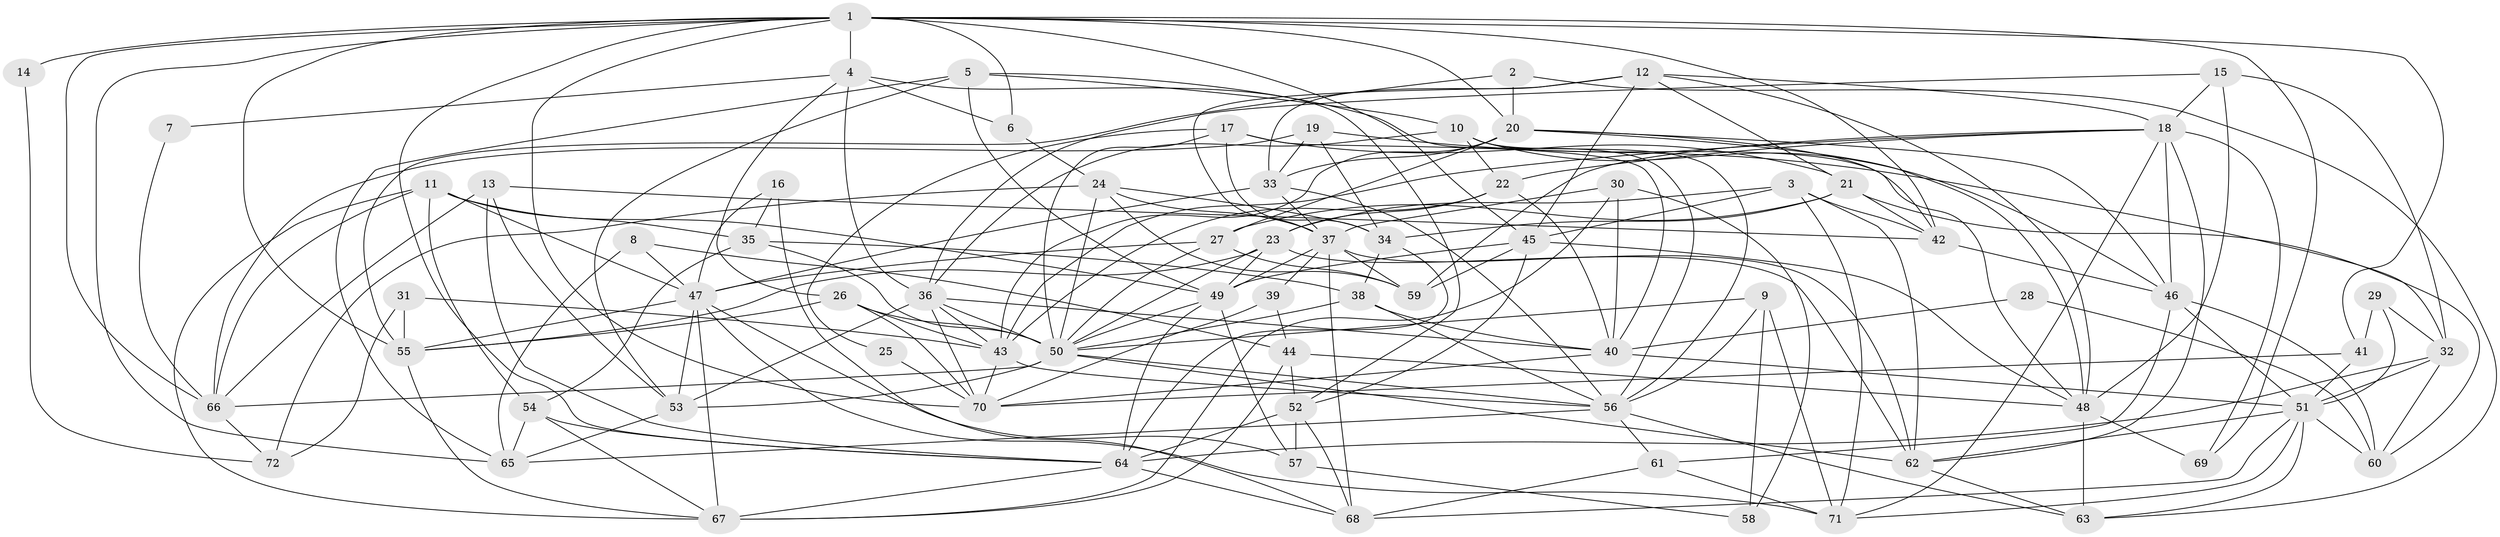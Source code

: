 // original degree distribution, {2: 0.1597222222222222, 3: 0.2708333333333333, 4: 0.2222222222222222, 7: 0.04861111111111111, 8: 0.013888888888888888, 5: 0.2013888888888889, 6: 0.0763888888888889, 9: 0.006944444444444444}
// Generated by graph-tools (version 1.1) at 2025/50/03/09/25 03:50:02]
// undirected, 72 vertices, 207 edges
graph export_dot {
graph [start="1"]
  node [color=gray90,style=filled];
  1;
  2;
  3;
  4;
  5;
  6;
  7;
  8;
  9;
  10;
  11;
  12;
  13;
  14;
  15;
  16;
  17;
  18;
  19;
  20;
  21;
  22;
  23;
  24;
  25;
  26;
  27;
  28;
  29;
  30;
  31;
  32;
  33;
  34;
  35;
  36;
  37;
  38;
  39;
  40;
  41;
  42;
  43;
  44;
  45;
  46;
  47;
  48;
  49;
  50;
  51;
  52;
  53;
  54;
  55;
  56;
  57;
  58;
  59;
  60;
  61;
  62;
  63;
  64;
  65;
  66;
  67;
  68;
  69;
  70;
  71;
  72;
  1 -- 4 [weight=1.0];
  1 -- 6 [weight=1.0];
  1 -- 14 [weight=1.0];
  1 -- 20 [weight=1.0];
  1 -- 41 [weight=1.0];
  1 -- 42 [weight=1.0];
  1 -- 45 [weight=1.0];
  1 -- 55 [weight=1.0];
  1 -- 64 [weight=1.0];
  1 -- 65 [weight=1.0];
  1 -- 66 [weight=1.0];
  1 -- 69 [weight=1.0];
  1 -- 70 [weight=1.0];
  2 -- 20 [weight=1.0];
  2 -- 55 [weight=1.0];
  2 -- 63 [weight=1.0];
  3 -- 23 [weight=1.0];
  3 -- 42 [weight=1.0];
  3 -- 45 [weight=1.0];
  3 -- 62 [weight=1.0];
  3 -- 71 [weight=1.0];
  4 -- 6 [weight=1.0];
  4 -- 7 [weight=1.0];
  4 -- 26 [weight=1.0];
  4 -- 36 [weight=1.0];
  4 -- 52 [weight=1.0];
  5 -- 10 [weight=1.0];
  5 -- 49 [weight=1.0];
  5 -- 53 [weight=1.0];
  5 -- 56 [weight=1.0];
  5 -- 65 [weight=1.0];
  6 -- 24 [weight=1.0];
  7 -- 66 [weight=1.0];
  8 -- 44 [weight=1.0];
  8 -- 47 [weight=1.0];
  8 -- 65 [weight=1.0];
  9 -- 50 [weight=1.0];
  9 -- 56 [weight=1.0];
  9 -- 58 [weight=1.0];
  9 -- 71 [weight=1.0];
  10 -- 22 [weight=1.0];
  10 -- 36 [weight=1.0];
  10 -- 46 [weight=1.0];
  10 -- 48 [weight=1.0];
  10 -- 56 [weight=1.0];
  11 -- 35 [weight=1.0];
  11 -- 47 [weight=1.0];
  11 -- 49 [weight=1.0];
  11 -- 54 [weight=1.0];
  11 -- 66 [weight=1.0];
  11 -- 67 [weight=1.0];
  12 -- 18 [weight=1.0];
  12 -- 21 [weight=1.0];
  12 -- 33 [weight=1.0];
  12 -- 37 [weight=1.0];
  12 -- 45 [weight=1.0];
  12 -- 48 [weight=1.0];
  13 -- 42 [weight=1.0];
  13 -- 53 [weight=1.0];
  13 -- 64 [weight=1.0];
  13 -- 66 [weight=1.0];
  14 -- 72 [weight=1.0];
  15 -- 18 [weight=1.0];
  15 -- 32 [weight=1.0];
  15 -- 36 [weight=1.0];
  15 -- 48 [weight=1.0];
  16 -- 35 [weight=1.0];
  16 -- 47 [weight=1.0];
  16 -- 68 [weight=1.0];
  17 -- 21 [weight=1.0];
  17 -- 25 [weight=1.0];
  17 -- 34 [weight=1.0];
  17 -- 40 [weight=1.0];
  17 -- 50 [weight=1.0];
  18 -- 22 [weight=1.0];
  18 -- 43 [weight=1.0];
  18 -- 46 [weight=1.0];
  18 -- 59 [weight=1.0];
  18 -- 62 [weight=1.0];
  18 -- 69 [weight=1.0];
  18 -- 71 [weight=1.0];
  19 -- 32 [weight=1.0];
  19 -- 33 [weight=1.0];
  19 -- 34 [weight=1.0];
  19 -- 66 [weight=1.0];
  20 -- 27 [weight=1.0];
  20 -- 33 [weight=1.0];
  20 -- 42 [weight=1.0];
  20 -- 43 [weight=1.0];
  20 -- 46 [weight=1.0];
  20 -- 48 [weight=1.0];
  21 -- 27 [weight=1.0];
  21 -- 34 [weight=1.0];
  21 -- 42 [weight=1.0];
  21 -- 60 [weight=1.0];
  22 -- 23 [weight=1.0];
  22 -- 40 [weight=1.0];
  22 -- 43 [weight=1.0];
  23 -- 49 [weight=1.0];
  23 -- 50 [weight=1.0];
  23 -- 55 [weight=1.0];
  23 -- 62 [weight=1.0];
  24 -- 34 [weight=1.0];
  24 -- 37 [weight=1.0];
  24 -- 50 [weight=1.0];
  24 -- 59 [weight=1.0];
  24 -- 72 [weight=1.0];
  25 -- 70 [weight=1.0];
  26 -- 43 [weight=1.0];
  26 -- 50 [weight=1.0];
  26 -- 55 [weight=1.0];
  26 -- 70 [weight=1.0];
  27 -- 47 [weight=1.0];
  27 -- 50 [weight=1.0];
  27 -- 59 [weight=1.0];
  28 -- 40 [weight=1.0];
  28 -- 60 [weight=1.0];
  29 -- 32 [weight=1.0];
  29 -- 41 [weight=1.0];
  29 -- 51 [weight=1.0];
  30 -- 37 [weight=1.0];
  30 -- 40 [weight=1.0];
  30 -- 58 [weight=1.0];
  30 -- 67 [weight=1.0];
  31 -- 43 [weight=1.0];
  31 -- 55 [weight=1.0];
  31 -- 72 [weight=1.0];
  32 -- 51 [weight=1.0];
  32 -- 60 [weight=1.0];
  32 -- 64 [weight=1.0];
  33 -- 37 [weight=1.0];
  33 -- 47 [weight=1.0];
  33 -- 56 [weight=1.0];
  34 -- 38 [weight=1.0];
  34 -- 64 [weight=1.0];
  35 -- 38 [weight=1.0];
  35 -- 50 [weight=1.0];
  35 -- 54 [weight=1.0];
  36 -- 40 [weight=1.0];
  36 -- 43 [weight=1.0];
  36 -- 50 [weight=1.0];
  36 -- 53 [weight=1.0];
  36 -- 70 [weight=1.0];
  37 -- 39 [weight=1.0];
  37 -- 49 [weight=1.0];
  37 -- 59 [weight=1.0];
  37 -- 62 [weight=1.0];
  37 -- 68 [weight=1.0];
  38 -- 40 [weight=1.0];
  38 -- 50 [weight=1.0];
  38 -- 56 [weight=1.0];
  39 -- 44 [weight=1.0];
  39 -- 70 [weight=1.0];
  40 -- 51 [weight=1.0];
  40 -- 70 [weight=1.0];
  41 -- 51 [weight=1.0];
  41 -- 70 [weight=1.0];
  42 -- 46 [weight=1.0];
  43 -- 56 [weight=1.0];
  43 -- 70 [weight=1.0];
  44 -- 48 [weight=1.0];
  44 -- 52 [weight=1.0];
  44 -- 67 [weight=1.0];
  45 -- 48 [weight=1.0];
  45 -- 49 [weight=1.0];
  45 -- 52 [weight=1.0];
  45 -- 59 [weight=1.0];
  46 -- 51 [weight=1.0];
  46 -- 60 [weight=1.0];
  46 -- 61 [weight=1.0];
  47 -- 53 [weight=1.0];
  47 -- 55 [weight=1.0];
  47 -- 57 [weight=1.0];
  47 -- 67 [weight=1.0];
  47 -- 71 [weight=1.0];
  48 -- 63 [weight=2.0];
  48 -- 69 [weight=1.0];
  49 -- 50 [weight=1.0];
  49 -- 57 [weight=1.0];
  49 -- 64 [weight=2.0];
  50 -- 53 [weight=2.0];
  50 -- 56 [weight=1.0];
  50 -- 62 [weight=1.0];
  50 -- 66 [weight=1.0];
  51 -- 60 [weight=1.0];
  51 -- 62 [weight=1.0];
  51 -- 63 [weight=1.0];
  51 -- 68 [weight=1.0];
  51 -- 71 [weight=1.0];
  52 -- 57 [weight=1.0];
  52 -- 64 [weight=1.0];
  52 -- 68 [weight=1.0];
  53 -- 65 [weight=1.0];
  54 -- 64 [weight=1.0];
  54 -- 65 [weight=1.0];
  54 -- 67 [weight=1.0];
  55 -- 67 [weight=1.0];
  56 -- 61 [weight=1.0];
  56 -- 63 [weight=1.0];
  56 -- 65 [weight=1.0];
  57 -- 58 [weight=1.0];
  61 -- 68 [weight=1.0];
  61 -- 71 [weight=1.0];
  62 -- 63 [weight=1.0];
  64 -- 67 [weight=1.0];
  64 -- 68 [weight=1.0];
  66 -- 72 [weight=1.0];
}
